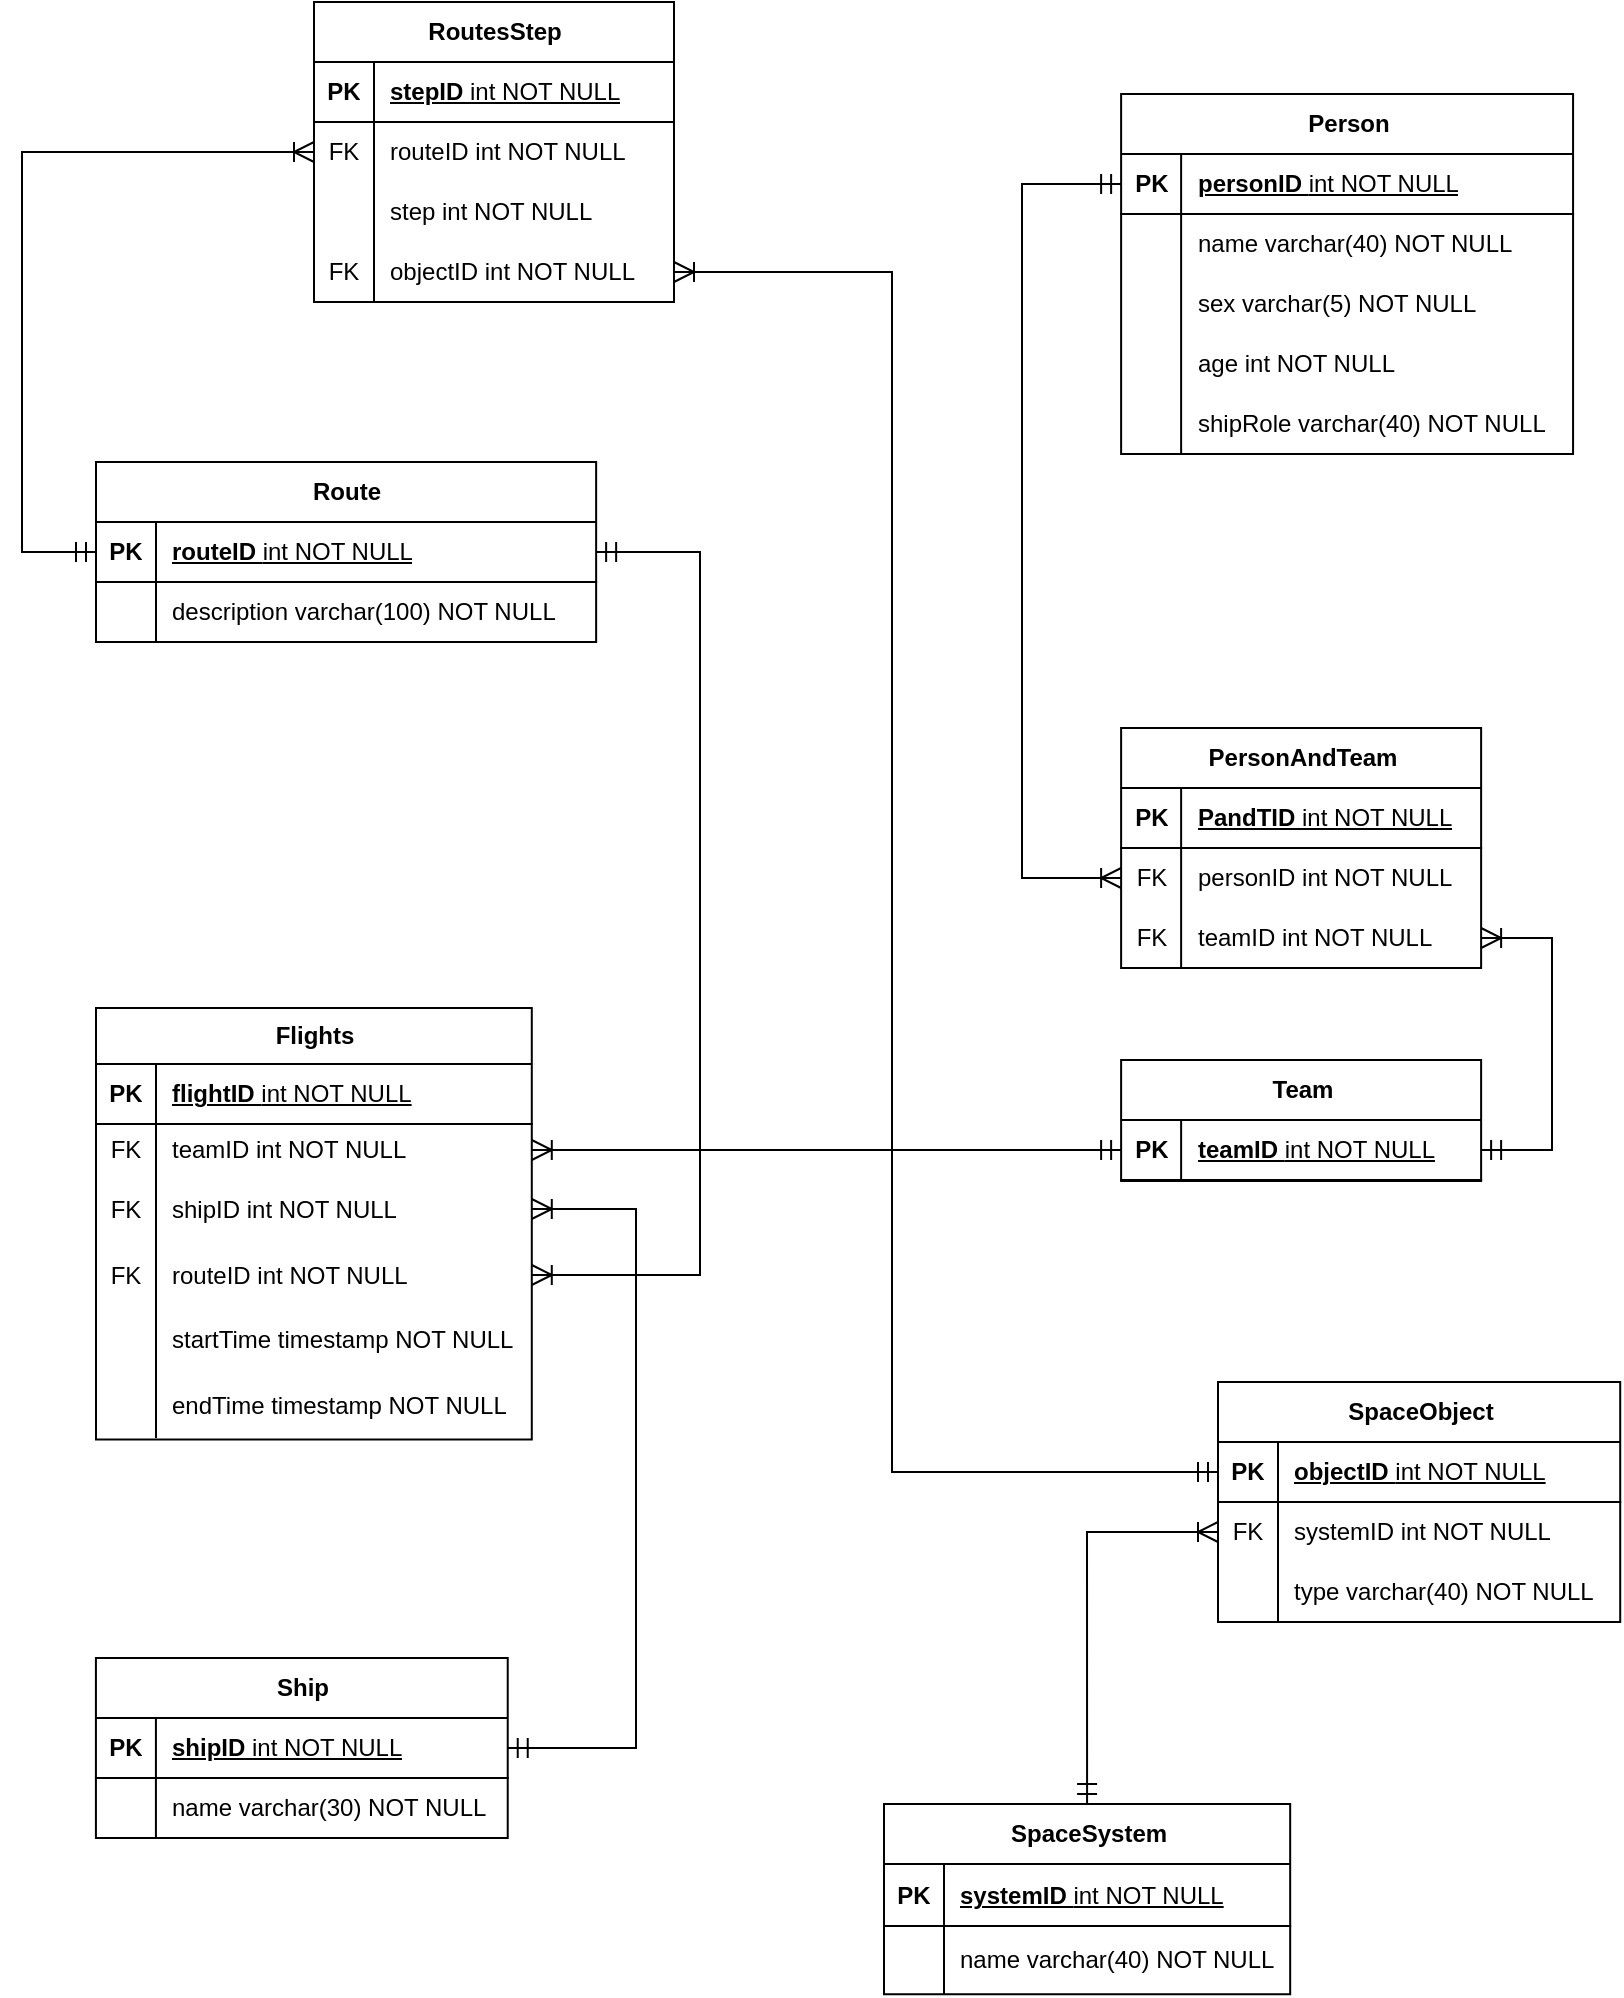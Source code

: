 <mxfile version="26.0.16">
  <diagram id="R2lEEEUBdFMjLlhIrx00" name="Page-1">
    <mxGraphModel dx="699" dy="356" grid="0" gridSize="10" guides="1" tooltips="1" connect="1" arrows="1" fold="1" page="1" pageScale="1" pageWidth="850" pageHeight="1100" math="0" shadow="0" extFonts="Permanent Marker^https://fonts.googleapis.com/css?family=Permanent+Marker">
      <root>
        <mxCell id="0" />
        <mxCell id="1" parent="0" />
        <mxCell id="W6O00z9e2jKBi8f0GFG0-56" value="Person" style="shape=table;startSize=30;container=1;collapsible=1;childLayout=tableLayout;fixedRows=1;rowLines=0;fontStyle=1;align=center;resizeLast=1;html=1;swimlaneFillColor=none;gradientColor=none;strokeColor=default;" parent="1" vertex="1">
          <mxGeometry x="587.56" y="88" width="225.977" height="180" as="geometry" />
        </mxCell>
        <mxCell id="W6O00z9e2jKBi8f0GFG0-57" value="" style="shape=tableRow;horizontal=0;startSize=0;swimlaneHead=0;swimlaneBody=0;fillColor=none;collapsible=0;dropTarget=0;points=[[0,0.5],[1,0.5]];portConstraint=eastwest;top=0;left=0;right=0;bottom=1;strokeColor=default;" parent="W6O00z9e2jKBi8f0GFG0-56" vertex="1">
          <mxGeometry y="30" width="225.977" height="30" as="geometry" />
        </mxCell>
        <mxCell id="W6O00z9e2jKBi8f0GFG0-58" value="PK" style="shape=partialRectangle;connectable=0;fillColor=none;top=0;left=0;bottom=0;right=0;fontStyle=1;overflow=hidden;whiteSpace=wrap;html=1;strokeColor=default;" parent="W6O00z9e2jKBi8f0GFG0-57" vertex="1">
          <mxGeometry width="30" height="30" as="geometry">
            <mxRectangle width="30" height="30" as="alternateBounds" />
          </mxGeometry>
        </mxCell>
        <mxCell id="W6O00z9e2jKBi8f0GFG0-59" value="personID&amp;nbsp;&lt;span style=&quot;font-weight: 400;&quot;&gt;int NOT NULL&lt;/span&gt;" style="shape=partialRectangle;connectable=0;fillColor=none;top=0;left=0;bottom=0;right=0;align=left;spacingLeft=6;fontStyle=5;overflow=hidden;whiteSpace=wrap;html=1;strokeColor=default;" parent="W6O00z9e2jKBi8f0GFG0-57" vertex="1">
          <mxGeometry x="30" width="195.977" height="30" as="geometry">
            <mxRectangle width="195.977" height="30" as="alternateBounds" />
          </mxGeometry>
        </mxCell>
        <mxCell id="W6O00z9e2jKBi8f0GFG0-60" value="" style="shape=tableRow;horizontal=0;startSize=0;swimlaneHead=0;swimlaneBody=0;fillColor=none;collapsible=0;dropTarget=0;points=[[0,0.5],[1,0.5]];portConstraint=eastwest;top=0;left=0;right=0;bottom=0;strokeColor=default;" parent="W6O00z9e2jKBi8f0GFG0-56" vertex="1">
          <mxGeometry y="60" width="225.977" height="30" as="geometry" />
        </mxCell>
        <mxCell id="W6O00z9e2jKBi8f0GFG0-61" value="" style="shape=partialRectangle;connectable=0;fillColor=none;top=0;left=0;bottom=0;right=0;editable=1;overflow=hidden;whiteSpace=wrap;html=1;strokeColor=default;" parent="W6O00z9e2jKBi8f0GFG0-60" vertex="1">
          <mxGeometry width="30" height="30" as="geometry">
            <mxRectangle width="30" height="30" as="alternateBounds" />
          </mxGeometry>
        </mxCell>
        <mxCell id="W6O00z9e2jKBi8f0GFG0-62" value="name varchar(4&lt;span class=&quot;hljs-number&quot;&gt;0&lt;/span&gt;) NOT NULL" style="shape=partialRectangle;connectable=0;fillColor=none;top=0;left=0;bottom=0;right=0;align=left;spacingLeft=6;overflow=hidden;whiteSpace=wrap;html=1;strokeColor=default;" parent="W6O00z9e2jKBi8f0GFG0-60" vertex="1">
          <mxGeometry x="30" width="195.977" height="30" as="geometry">
            <mxRectangle width="195.977" height="30" as="alternateBounds" />
          </mxGeometry>
        </mxCell>
        <mxCell id="W6O00z9e2jKBi8f0GFG0-63" value="" style="shape=tableRow;horizontal=0;startSize=0;swimlaneHead=0;swimlaneBody=0;fillColor=none;collapsible=0;dropTarget=0;points=[[0,0.5],[1,0.5]];portConstraint=eastwest;top=0;left=0;right=0;bottom=0;strokeColor=default;" parent="W6O00z9e2jKBi8f0GFG0-56" vertex="1">
          <mxGeometry y="90" width="225.977" height="30" as="geometry" />
        </mxCell>
        <mxCell id="W6O00z9e2jKBi8f0GFG0-64" value="" style="shape=partialRectangle;connectable=0;fillColor=none;top=0;left=0;bottom=0;right=0;editable=1;overflow=hidden;whiteSpace=wrap;html=1;strokeColor=default;" parent="W6O00z9e2jKBi8f0GFG0-63" vertex="1">
          <mxGeometry width="30" height="30" as="geometry">
            <mxRectangle width="30" height="30" as="alternateBounds" />
          </mxGeometry>
        </mxCell>
        <mxCell id="W6O00z9e2jKBi8f0GFG0-65" value="sex varchar(5) NOT NULL" style="shape=partialRectangle;connectable=0;fillColor=none;top=0;left=0;bottom=0;right=0;align=left;spacingLeft=6;overflow=hidden;whiteSpace=wrap;html=1;strokeColor=default;" parent="W6O00z9e2jKBi8f0GFG0-63" vertex="1">
          <mxGeometry x="30" width="195.977" height="30" as="geometry">
            <mxRectangle width="195.977" height="30" as="alternateBounds" />
          </mxGeometry>
        </mxCell>
        <mxCell id="W6O00z9e2jKBi8f0GFG0-66" style="shape=tableRow;horizontal=0;startSize=0;swimlaneHead=0;swimlaneBody=0;fillColor=none;collapsible=0;dropTarget=0;points=[[0,0.5],[1,0.5]];portConstraint=eastwest;top=0;left=0;right=0;bottom=0;strokeColor=default;" parent="W6O00z9e2jKBi8f0GFG0-56" vertex="1">
          <mxGeometry y="120" width="225.977" height="30" as="geometry" />
        </mxCell>
        <mxCell id="W6O00z9e2jKBi8f0GFG0-67" style="shape=partialRectangle;connectable=0;fillColor=none;top=0;left=0;bottom=0;right=0;editable=1;overflow=hidden;whiteSpace=wrap;html=1;strokeColor=default;" parent="W6O00z9e2jKBi8f0GFG0-66" vertex="1">
          <mxGeometry width="30" height="30" as="geometry">
            <mxRectangle width="30" height="30" as="alternateBounds" />
          </mxGeometry>
        </mxCell>
        <mxCell id="W6O00z9e2jKBi8f0GFG0-68" value="age int NOT NULL" style="shape=partialRectangle;connectable=0;fillColor=none;top=0;left=0;bottom=0;right=0;align=left;spacingLeft=6;overflow=hidden;whiteSpace=wrap;html=1;strokeColor=default;" parent="W6O00z9e2jKBi8f0GFG0-66" vertex="1">
          <mxGeometry x="30" width="195.977" height="30" as="geometry">
            <mxRectangle width="195.977" height="30" as="alternateBounds" />
          </mxGeometry>
        </mxCell>
        <mxCell id="W6O00z9e2jKBi8f0GFG0-119" style="shape=tableRow;horizontal=0;startSize=0;swimlaneHead=0;swimlaneBody=0;fillColor=none;collapsible=0;dropTarget=0;points=[[0,0.5],[1,0.5]];portConstraint=eastwest;top=0;left=0;right=0;bottom=0;strokeColor=default;" parent="W6O00z9e2jKBi8f0GFG0-56" vertex="1">
          <mxGeometry y="150" width="225.977" height="30" as="geometry" />
        </mxCell>
        <mxCell id="W6O00z9e2jKBi8f0GFG0-120" value="" style="shape=partialRectangle;connectable=0;fillColor=none;top=0;left=0;bottom=0;right=0;editable=1;overflow=hidden;whiteSpace=wrap;html=1;strokeColor=default;" parent="W6O00z9e2jKBi8f0GFG0-119" vertex="1">
          <mxGeometry width="30" height="30" as="geometry">
            <mxRectangle width="30" height="30" as="alternateBounds" />
          </mxGeometry>
        </mxCell>
        <mxCell id="W6O00z9e2jKBi8f0GFG0-121" value="shipRole varchar(4&lt;span class=&quot;hljs-number&quot;&gt;0&lt;/span&gt;) NOT NULL" style="shape=partialRectangle;connectable=0;fillColor=none;top=0;left=0;bottom=0;right=0;align=left;spacingLeft=6;overflow=hidden;whiteSpace=wrap;html=1;strokeColor=default;" parent="W6O00z9e2jKBi8f0GFG0-119" vertex="1">
          <mxGeometry x="30" width="195.977" height="30" as="geometry">
            <mxRectangle width="195.977" height="30" as="alternateBounds" />
          </mxGeometry>
        </mxCell>
        <mxCell id="W6O00z9e2jKBi8f0GFG0-73" value="SpaceObject" style="shape=table;startSize=30;container=1;collapsible=1;childLayout=tableLayout;fixedRows=1;rowLines=0;fontStyle=1;align=center;resizeLast=1;html=1;strokeColor=default;" parent="1" vertex="1">
          <mxGeometry x="636" y="732" width="201.104" height="120" as="geometry" />
        </mxCell>
        <mxCell id="W6O00z9e2jKBi8f0GFG0-74" value="" style="shape=tableRow;horizontal=0;startSize=0;swimlaneHead=0;swimlaneBody=0;fillColor=none;collapsible=0;dropTarget=0;points=[[0,0.5],[1,0.5]];portConstraint=eastwest;top=0;left=0;right=0;bottom=1;strokeColor=default;" parent="W6O00z9e2jKBi8f0GFG0-73" vertex="1">
          <mxGeometry y="30" width="201.104" height="30" as="geometry" />
        </mxCell>
        <mxCell id="W6O00z9e2jKBi8f0GFG0-75" value="PK" style="shape=partialRectangle;connectable=0;fillColor=none;top=0;left=0;bottom=0;right=0;fontStyle=1;overflow=hidden;whiteSpace=wrap;html=1;strokeColor=default;" parent="W6O00z9e2jKBi8f0GFG0-74" vertex="1">
          <mxGeometry width="30" height="30" as="geometry">
            <mxRectangle width="30" height="30" as="alternateBounds" />
          </mxGeometry>
        </mxCell>
        <mxCell id="W6O00z9e2jKBi8f0GFG0-76" value="objectID&amp;nbsp;&lt;span style=&quot;font-weight: 400;&quot;&gt;int NOT NULL&lt;/span&gt;" style="shape=partialRectangle;connectable=0;fillColor=none;top=0;left=0;bottom=0;right=0;align=left;spacingLeft=6;fontStyle=5;overflow=hidden;whiteSpace=wrap;html=1;strokeColor=default;" parent="W6O00z9e2jKBi8f0GFG0-74" vertex="1">
          <mxGeometry x="30" width="171.104" height="30" as="geometry">
            <mxRectangle width="171.104" height="30" as="alternateBounds" />
          </mxGeometry>
        </mxCell>
        <mxCell id="W6O00z9e2jKBi8f0GFG0-77" value="" style="shape=tableRow;horizontal=0;startSize=0;swimlaneHead=0;swimlaneBody=0;fillColor=none;collapsible=0;dropTarget=0;points=[[0,0.5],[1,0.5]];portConstraint=eastwest;top=0;left=0;right=0;bottom=0;strokeColor=default;" parent="W6O00z9e2jKBi8f0GFG0-73" vertex="1">
          <mxGeometry y="60" width="201.104" height="30" as="geometry" />
        </mxCell>
        <mxCell id="W6O00z9e2jKBi8f0GFG0-78" value="FK" style="shape=partialRectangle;connectable=0;fillColor=none;top=0;left=0;bottom=0;right=0;editable=1;overflow=hidden;whiteSpace=wrap;html=1;strokeColor=default;" parent="W6O00z9e2jKBi8f0GFG0-77" vertex="1">
          <mxGeometry width="30" height="30" as="geometry">
            <mxRectangle width="30" height="30" as="alternateBounds" />
          </mxGeometry>
        </mxCell>
        <mxCell id="W6O00z9e2jKBi8f0GFG0-79" value="systemID int NOT NULL" style="shape=partialRectangle;connectable=0;fillColor=none;top=0;left=0;bottom=0;right=0;align=left;spacingLeft=6;overflow=hidden;whiteSpace=wrap;html=1;strokeColor=default;" parent="W6O00z9e2jKBi8f0GFG0-77" vertex="1">
          <mxGeometry x="30" width="171.104" height="30" as="geometry">
            <mxRectangle width="171.104" height="30" as="alternateBounds" />
          </mxGeometry>
        </mxCell>
        <mxCell id="W6O00z9e2jKBi8f0GFG0-83" style="shape=tableRow;horizontal=0;startSize=0;swimlaneHead=0;swimlaneBody=0;fillColor=none;collapsible=0;dropTarget=0;points=[[0,0.5],[1,0.5]];portConstraint=eastwest;top=0;left=0;right=0;bottom=0;strokeColor=default;" parent="W6O00z9e2jKBi8f0GFG0-73" vertex="1">
          <mxGeometry y="90" width="201.104" height="30" as="geometry" />
        </mxCell>
        <mxCell id="W6O00z9e2jKBi8f0GFG0-84" style="shape=partialRectangle;connectable=0;fillColor=none;top=0;left=0;bottom=0;right=0;editable=1;overflow=hidden;whiteSpace=wrap;html=1;strokeColor=default;" parent="W6O00z9e2jKBi8f0GFG0-83" vertex="1">
          <mxGeometry width="30" height="30" as="geometry">
            <mxRectangle width="30" height="30" as="alternateBounds" />
          </mxGeometry>
        </mxCell>
        <mxCell id="W6O00z9e2jKBi8f0GFG0-85" value="type varchar(4&lt;span class=&quot;hljs-number&quot;&gt;0&lt;/span&gt;) NOT NULL" style="shape=partialRectangle;connectable=0;fillColor=none;top=0;left=0;bottom=0;right=0;align=left;spacingLeft=6;overflow=hidden;whiteSpace=wrap;html=1;strokeColor=default;" parent="W6O00z9e2jKBi8f0GFG0-83" vertex="1">
          <mxGeometry x="30" width="171.104" height="30" as="geometry">
            <mxRectangle width="171.104" height="30" as="alternateBounds" />
          </mxGeometry>
        </mxCell>
        <mxCell id="eWJpFkDbyEi80rn6KmU0-1" value="SpaceSystem" style="shape=table;startSize=30;container=1;collapsible=1;childLayout=tableLayout;fixedRows=1;rowLines=0;fontStyle=1;align=center;resizeLast=1;html=1;strokeColor=default;" parent="1" vertex="1">
          <mxGeometry x="469.0" y="943" width="203.091" height="95.179" as="geometry" />
        </mxCell>
        <mxCell id="eWJpFkDbyEi80rn6KmU0-2" value="" style="shape=tableRow;horizontal=0;startSize=0;swimlaneHead=0;swimlaneBody=0;fillColor=none;collapsible=0;dropTarget=0;points=[[0,0.5],[1,0.5]];portConstraint=eastwest;top=0;left=0;right=0;bottom=1;strokeColor=default;" parent="eWJpFkDbyEi80rn6KmU0-1" vertex="1">
          <mxGeometry y="30" width="203.091" height="31" as="geometry" />
        </mxCell>
        <mxCell id="eWJpFkDbyEi80rn6KmU0-3" value="PK" style="shape=partialRectangle;connectable=0;fillColor=none;top=0;left=0;bottom=0;right=0;fontStyle=1;overflow=hidden;whiteSpace=wrap;html=1;strokeColor=default;" parent="eWJpFkDbyEi80rn6KmU0-2" vertex="1">
          <mxGeometry width="30" height="31" as="geometry">
            <mxRectangle width="30" height="31" as="alternateBounds" />
          </mxGeometry>
        </mxCell>
        <mxCell id="eWJpFkDbyEi80rn6KmU0-4" value="systemID&amp;nbsp;&lt;span style=&quot;font-weight: 400;&quot;&gt;int NOT NULL&lt;/span&gt;" style="shape=partialRectangle;connectable=0;fillColor=none;top=0;left=0;bottom=0;right=0;align=left;spacingLeft=6;fontStyle=5;overflow=hidden;whiteSpace=wrap;html=1;strokeColor=default;" parent="eWJpFkDbyEi80rn6KmU0-2" vertex="1">
          <mxGeometry x="30" width="173.091" height="31" as="geometry">
            <mxRectangle width="173.091" height="31" as="alternateBounds" />
          </mxGeometry>
        </mxCell>
        <mxCell id="eWJpFkDbyEi80rn6KmU0-27" style="shape=tableRow;horizontal=0;startSize=0;swimlaneHead=0;swimlaneBody=0;fillColor=none;collapsible=0;dropTarget=0;points=[[0,0.5],[1,0.5]];portConstraint=eastwest;top=0;left=0;right=0;bottom=0;strokeColor=default;" parent="eWJpFkDbyEi80rn6KmU0-1" vertex="1">
          <mxGeometry y="61" width="203.091" height="34" as="geometry" />
        </mxCell>
        <mxCell id="eWJpFkDbyEi80rn6KmU0-28" style="shape=partialRectangle;connectable=0;fillColor=none;top=0;left=0;bottom=0;right=0;editable=1;overflow=hidden;whiteSpace=wrap;html=1;strokeColor=default;" parent="eWJpFkDbyEi80rn6KmU0-27" vertex="1">
          <mxGeometry width="30" height="34" as="geometry">
            <mxRectangle width="30" height="34" as="alternateBounds" />
          </mxGeometry>
        </mxCell>
        <mxCell id="eWJpFkDbyEi80rn6KmU0-29" value="name varchar(4&lt;span class=&quot;hljs-number&quot;&gt;0&lt;/span&gt;) NOT NULL" style="shape=partialRectangle;connectable=0;fillColor=none;top=0;left=0;bottom=0;right=0;align=left;spacingLeft=6;overflow=hidden;whiteSpace=wrap;html=1;strokeColor=default;" parent="eWJpFkDbyEi80rn6KmU0-27" vertex="1">
          <mxGeometry x="30" width="173.091" height="34" as="geometry">
            <mxRectangle width="173.091" height="34" as="alternateBounds" />
          </mxGeometry>
        </mxCell>
        <mxCell id="eWJpFkDbyEi80rn6KmU0-78" value="" style="edgeStyle=orthogonalEdgeStyle;fontSize=12;html=1;endArrow=ERoneToMany;startArrow=ERmandOne;rounded=0;exitX=0.5;exitY=0;exitDx=0;exitDy=0;entryX=0;entryY=0.5;entryDx=0;entryDy=0;endSize=8;startSize=8;" parent="1" source="eWJpFkDbyEi80rn6KmU0-1" target="W6O00z9e2jKBi8f0GFG0-77" edge="1">
          <mxGeometry width="100" height="100" relative="1" as="geometry">
            <mxPoint x="712" y="865" as="sourcePoint" />
            <mxPoint x="597" y="601" as="targetPoint" />
          </mxGeometry>
        </mxCell>
        <mxCell id="eWJpFkDbyEi80rn6KmU0-79" value="Flights" style="shape=table;startSize=28;container=1;collapsible=1;childLayout=tableLayout;fixedRows=1;rowLines=0;fontStyle=1;align=center;resizeLast=1;html=1;strokeColor=default;" parent="1" vertex="1">
          <mxGeometry x="75" y="545" width="217.897" height="215.802" as="geometry" />
        </mxCell>
        <mxCell id="eWJpFkDbyEi80rn6KmU0-80" value="" style="shape=tableRow;horizontal=0;startSize=0;swimlaneHead=0;swimlaneBody=0;fillColor=none;collapsible=0;dropTarget=0;points=[[0,0.5],[1,0.5]];portConstraint=eastwest;top=0;left=0;right=0;bottom=1;strokeColor=default;" parent="eWJpFkDbyEi80rn6KmU0-79" vertex="1">
          <mxGeometry y="28" width="217.897" height="30" as="geometry" />
        </mxCell>
        <mxCell id="eWJpFkDbyEi80rn6KmU0-81" value="PK" style="shape=partialRectangle;connectable=0;fillColor=none;top=0;left=0;bottom=0;right=0;fontStyle=1;overflow=hidden;whiteSpace=wrap;html=1;strokeColor=default;" parent="eWJpFkDbyEi80rn6KmU0-80" vertex="1">
          <mxGeometry width="30" height="30" as="geometry">
            <mxRectangle width="30" height="30" as="alternateBounds" />
          </mxGeometry>
        </mxCell>
        <mxCell id="eWJpFkDbyEi80rn6KmU0-82" value="flightID&amp;nbsp;&lt;span style=&quot;font-weight: 400;&quot;&gt;int NOT NULL&lt;/span&gt;" style="shape=partialRectangle;connectable=0;fillColor=none;top=0;left=0;bottom=0;right=0;align=left;spacingLeft=6;fontStyle=5;overflow=hidden;whiteSpace=wrap;html=1;strokeColor=default;" parent="eWJpFkDbyEi80rn6KmU0-80" vertex="1">
          <mxGeometry x="30" width="187.897" height="30" as="geometry">
            <mxRectangle width="187.897" height="30" as="alternateBounds" />
          </mxGeometry>
        </mxCell>
        <mxCell id="W3ljU4_tdwF-N953EdBJ-4" style="shape=tableRow;horizontal=0;startSize=0;swimlaneHead=0;swimlaneBody=0;fillColor=none;collapsible=0;dropTarget=0;points=[[0,0.5],[1,0.5]];portConstraint=eastwest;top=0;left=0;right=0;bottom=0;strokeColor=default;" parent="eWJpFkDbyEi80rn6KmU0-79" vertex="1">
          <mxGeometry y="58" width="217.897" height="26" as="geometry" />
        </mxCell>
        <mxCell id="W3ljU4_tdwF-N953EdBJ-5" value="FK" style="shape=partialRectangle;connectable=0;fillColor=none;top=0;left=0;bottom=0;right=0;editable=1;overflow=hidden;whiteSpace=wrap;html=1;strokeColor=default;" parent="W3ljU4_tdwF-N953EdBJ-4" vertex="1">
          <mxGeometry width="30" height="26" as="geometry">
            <mxRectangle width="30" height="26" as="alternateBounds" />
          </mxGeometry>
        </mxCell>
        <mxCell id="W3ljU4_tdwF-N953EdBJ-6" value="teamID int NOT NULL" style="shape=partialRectangle;connectable=0;fillColor=none;top=0;left=0;bottom=0;right=0;align=left;spacingLeft=6;overflow=hidden;whiteSpace=wrap;html=1;strokeColor=default;" parent="W3ljU4_tdwF-N953EdBJ-4" vertex="1">
          <mxGeometry x="30" width="187.897" height="26" as="geometry">
            <mxRectangle width="187.897" height="26" as="alternateBounds" />
          </mxGeometry>
        </mxCell>
        <mxCell id="eWJpFkDbyEi80rn6KmU0-83" value="" style="shape=tableRow;horizontal=0;startSize=0;swimlaneHead=0;swimlaneBody=0;fillColor=none;collapsible=0;dropTarget=0;points=[[0,0.5],[1,0.5]];portConstraint=eastwest;top=0;left=0;right=0;bottom=0;strokeColor=default;" parent="eWJpFkDbyEi80rn6KmU0-79" vertex="1">
          <mxGeometry y="84" width="217.897" height="33" as="geometry" />
        </mxCell>
        <mxCell id="eWJpFkDbyEi80rn6KmU0-84" value="FK" style="shape=partialRectangle;connectable=0;fillColor=none;top=0;left=0;bottom=0;right=0;editable=1;overflow=hidden;whiteSpace=wrap;html=1;strokeColor=default;" parent="eWJpFkDbyEi80rn6KmU0-83" vertex="1">
          <mxGeometry width="30" height="33" as="geometry">
            <mxRectangle width="30" height="33" as="alternateBounds" />
          </mxGeometry>
        </mxCell>
        <mxCell id="eWJpFkDbyEi80rn6KmU0-85" value="shipID int NOT NULL" style="shape=partialRectangle;connectable=0;fillColor=none;top=0;left=0;bottom=0;right=0;align=left;spacingLeft=6;overflow=hidden;whiteSpace=wrap;html=1;strokeColor=default;" parent="eWJpFkDbyEi80rn6KmU0-83" vertex="1">
          <mxGeometry x="30" width="187.897" height="33" as="geometry">
            <mxRectangle width="187.897" height="33" as="alternateBounds" />
          </mxGeometry>
        </mxCell>
        <mxCell id="Ww7iRQM48_l98hEynebK-1" style="shape=tableRow;horizontal=0;startSize=0;swimlaneHead=0;swimlaneBody=0;fillColor=none;collapsible=0;dropTarget=0;points=[[0,0.5],[1,0.5]];portConstraint=eastwest;top=0;left=0;right=0;bottom=0;strokeColor=default;" parent="eWJpFkDbyEi80rn6KmU0-79" vertex="1">
          <mxGeometry y="117" width="217.897" height="33" as="geometry" />
        </mxCell>
        <mxCell id="Ww7iRQM48_l98hEynebK-2" value="FK" style="shape=partialRectangle;connectable=0;fillColor=none;top=0;left=0;bottom=0;right=0;editable=1;overflow=hidden;whiteSpace=wrap;html=1;strokeColor=default;" parent="Ww7iRQM48_l98hEynebK-1" vertex="1">
          <mxGeometry width="30" height="33" as="geometry">
            <mxRectangle width="30" height="33" as="alternateBounds" />
          </mxGeometry>
        </mxCell>
        <mxCell id="Ww7iRQM48_l98hEynebK-3" value="routeID int NOT NULL" style="shape=partialRectangle;connectable=0;fillColor=none;top=0;left=0;bottom=0;right=0;align=left;spacingLeft=6;overflow=hidden;whiteSpace=wrap;html=1;strokeColor=default;" parent="Ww7iRQM48_l98hEynebK-1" vertex="1">
          <mxGeometry x="30" width="187.897" height="33" as="geometry">
            <mxRectangle width="187.897" height="33" as="alternateBounds" />
          </mxGeometry>
        </mxCell>
        <mxCell id="Ww7iRQM48_l98hEynebK-9" style="shape=tableRow;horizontal=0;startSize=0;swimlaneHead=0;swimlaneBody=0;fillColor=none;collapsible=0;dropTarget=0;points=[[0,0.5],[1,0.5]];portConstraint=eastwest;top=0;left=0;right=0;bottom=0;strokeColor=default;" parent="eWJpFkDbyEi80rn6KmU0-79" vertex="1">
          <mxGeometry y="150" width="217.897" height="32" as="geometry" />
        </mxCell>
        <mxCell id="Ww7iRQM48_l98hEynebK-10" style="shape=partialRectangle;connectable=0;fillColor=none;top=0;left=0;bottom=0;right=0;editable=1;overflow=hidden;whiteSpace=wrap;html=1;strokeColor=default;" parent="Ww7iRQM48_l98hEynebK-9" vertex="1">
          <mxGeometry width="30" height="32" as="geometry">
            <mxRectangle width="30" height="32" as="alternateBounds" />
          </mxGeometry>
        </mxCell>
        <mxCell id="Ww7iRQM48_l98hEynebK-11" value="startTime timestamp NOT NULL&amp;nbsp;" style="shape=partialRectangle;connectable=0;fillColor=none;top=0;left=0;bottom=0;right=0;align=left;spacingLeft=6;overflow=hidden;whiteSpace=wrap;html=1;strokeColor=default;" parent="Ww7iRQM48_l98hEynebK-9" vertex="1">
          <mxGeometry x="30" width="187.897" height="32" as="geometry">
            <mxRectangle width="187.897" height="32" as="alternateBounds" />
          </mxGeometry>
        </mxCell>
        <mxCell id="Ww7iRQM48_l98hEynebK-65" style="shape=tableRow;horizontal=0;startSize=0;swimlaneHead=0;swimlaneBody=0;fillColor=none;collapsible=0;dropTarget=0;points=[[0,0.5],[1,0.5]];portConstraint=eastwest;top=0;left=0;right=0;bottom=0;strokeColor=default;" parent="eWJpFkDbyEi80rn6KmU0-79" vertex="1">
          <mxGeometry y="182" width="217.897" height="33" as="geometry" />
        </mxCell>
        <mxCell id="Ww7iRQM48_l98hEynebK-66" style="shape=partialRectangle;connectable=0;fillColor=none;top=0;left=0;bottom=0;right=0;editable=1;overflow=hidden;whiteSpace=wrap;html=1;strokeColor=default;" parent="Ww7iRQM48_l98hEynebK-65" vertex="1">
          <mxGeometry width="30" height="33" as="geometry">
            <mxRectangle width="30" height="33" as="alternateBounds" />
          </mxGeometry>
        </mxCell>
        <mxCell id="Ww7iRQM48_l98hEynebK-67" value="endTime&amp;nbsp;timestamp NOT NULL" style="shape=partialRectangle;connectable=0;fillColor=none;top=0;left=0;bottom=0;right=0;align=left;spacingLeft=6;overflow=hidden;whiteSpace=wrap;html=1;strokeColor=default;" parent="Ww7iRQM48_l98hEynebK-65" vertex="1">
          <mxGeometry x="30" width="187.897" height="33" as="geometry">
            <mxRectangle width="187.897" height="33" as="alternateBounds" />
          </mxGeometry>
        </mxCell>
        <mxCell id="hk_QW2q0oVv3KBvT4bCH-62" value="RoutesStep" style="shape=table;startSize=30;container=1;collapsible=1;childLayout=tableLayout;fixedRows=1;rowLines=0;fontStyle=1;align=center;resizeLast=1;html=1;" parent="1" vertex="1">
          <mxGeometry x="184" y="42" width="180" height="150" as="geometry" />
        </mxCell>
        <mxCell id="hk_QW2q0oVv3KBvT4bCH-63" value="" style="shape=tableRow;horizontal=0;startSize=0;swimlaneHead=0;swimlaneBody=0;fillColor=none;collapsible=0;dropTarget=0;points=[[0,0.5],[1,0.5]];portConstraint=eastwest;top=0;left=0;right=0;bottom=1;" parent="hk_QW2q0oVv3KBvT4bCH-62" vertex="1">
          <mxGeometry y="30" width="180" height="30" as="geometry" />
        </mxCell>
        <mxCell id="hk_QW2q0oVv3KBvT4bCH-64" value="PK" style="shape=partialRectangle;connectable=0;fillColor=none;top=0;left=0;bottom=0;right=0;fontStyle=1;overflow=hidden;whiteSpace=wrap;html=1;" parent="hk_QW2q0oVv3KBvT4bCH-63" vertex="1">
          <mxGeometry width="30" height="30" as="geometry">
            <mxRectangle width="30" height="30" as="alternateBounds" />
          </mxGeometry>
        </mxCell>
        <mxCell id="hk_QW2q0oVv3KBvT4bCH-65" value="stepID&amp;nbsp;&lt;span style=&quot;font-weight: 400;&quot;&gt;int NOT NULL&lt;/span&gt;" style="shape=partialRectangle;connectable=0;fillColor=none;top=0;left=0;bottom=0;right=0;align=left;spacingLeft=6;fontStyle=5;overflow=hidden;whiteSpace=wrap;html=1;" parent="hk_QW2q0oVv3KBvT4bCH-63" vertex="1">
          <mxGeometry x="30" width="150" height="30" as="geometry">
            <mxRectangle width="150" height="30" as="alternateBounds" />
          </mxGeometry>
        </mxCell>
        <mxCell id="hk_QW2q0oVv3KBvT4bCH-66" value="" style="shape=tableRow;horizontal=0;startSize=0;swimlaneHead=0;swimlaneBody=0;fillColor=none;collapsible=0;dropTarget=0;points=[[0,0.5],[1,0.5]];portConstraint=eastwest;top=0;left=0;right=0;bottom=0;" parent="hk_QW2q0oVv3KBvT4bCH-62" vertex="1">
          <mxGeometry y="60" width="180" height="30" as="geometry" />
        </mxCell>
        <mxCell id="hk_QW2q0oVv3KBvT4bCH-67" value="FK" style="shape=partialRectangle;connectable=0;fillColor=none;top=0;left=0;bottom=0;right=0;editable=1;overflow=hidden;whiteSpace=wrap;html=1;" parent="hk_QW2q0oVv3KBvT4bCH-66" vertex="1">
          <mxGeometry width="30" height="30" as="geometry">
            <mxRectangle width="30" height="30" as="alternateBounds" />
          </mxGeometry>
        </mxCell>
        <mxCell id="hk_QW2q0oVv3KBvT4bCH-68" value="routeID int NOT NULL" style="shape=partialRectangle;connectable=0;fillColor=none;top=0;left=0;bottom=0;right=0;align=left;spacingLeft=6;overflow=hidden;whiteSpace=wrap;html=1;" parent="hk_QW2q0oVv3KBvT4bCH-66" vertex="1">
          <mxGeometry x="30" width="150" height="30" as="geometry">
            <mxRectangle width="150" height="30" as="alternateBounds" />
          </mxGeometry>
        </mxCell>
        <mxCell id="hk_QW2q0oVv3KBvT4bCH-69" value="" style="shape=tableRow;horizontal=0;startSize=0;swimlaneHead=0;swimlaneBody=0;fillColor=none;collapsible=0;dropTarget=0;points=[[0,0.5],[1,0.5]];portConstraint=eastwest;top=0;left=0;right=0;bottom=0;" parent="hk_QW2q0oVv3KBvT4bCH-62" vertex="1">
          <mxGeometry y="90" width="180" height="30" as="geometry" />
        </mxCell>
        <mxCell id="hk_QW2q0oVv3KBvT4bCH-70" value="" style="shape=partialRectangle;connectable=0;fillColor=none;top=0;left=0;bottom=0;right=0;editable=1;overflow=hidden;whiteSpace=wrap;html=1;" parent="hk_QW2q0oVv3KBvT4bCH-69" vertex="1">
          <mxGeometry width="30" height="30" as="geometry">
            <mxRectangle width="30" height="30" as="alternateBounds" />
          </mxGeometry>
        </mxCell>
        <mxCell id="hk_QW2q0oVv3KBvT4bCH-71" value="step int NOT NULL" style="shape=partialRectangle;connectable=0;fillColor=none;top=0;left=0;bottom=0;right=0;align=left;spacingLeft=6;overflow=hidden;whiteSpace=wrap;html=1;" parent="hk_QW2q0oVv3KBvT4bCH-69" vertex="1">
          <mxGeometry x="30" width="150" height="30" as="geometry">
            <mxRectangle width="150" height="30" as="alternateBounds" />
          </mxGeometry>
        </mxCell>
        <mxCell id="hk_QW2q0oVv3KBvT4bCH-72" style="shape=tableRow;horizontal=0;startSize=0;swimlaneHead=0;swimlaneBody=0;fillColor=none;collapsible=0;dropTarget=0;points=[[0,0.5],[1,0.5]];portConstraint=eastwest;top=0;left=0;right=0;bottom=0;" parent="hk_QW2q0oVv3KBvT4bCH-62" vertex="1">
          <mxGeometry y="120" width="180" height="30" as="geometry" />
        </mxCell>
        <mxCell id="hk_QW2q0oVv3KBvT4bCH-73" value="FK" style="shape=partialRectangle;connectable=0;fillColor=none;top=0;left=0;bottom=0;right=0;editable=1;overflow=hidden;whiteSpace=wrap;html=1;" parent="hk_QW2q0oVv3KBvT4bCH-72" vertex="1">
          <mxGeometry width="30" height="30" as="geometry">
            <mxRectangle width="30" height="30" as="alternateBounds" />
          </mxGeometry>
        </mxCell>
        <mxCell id="hk_QW2q0oVv3KBvT4bCH-74" value="objectID int NOT NULL" style="shape=partialRectangle;connectable=0;fillColor=none;top=0;left=0;bottom=0;right=0;align=left;spacingLeft=6;overflow=hidden;whiteSpace=wrap;html=1;" parent="hk_QW2q0oVv3KBvT4bCH-72" vertex="1">
          <mxGeometry x="30" width="150" height="30" as="geometry">
            <mxRectangle width="150" height="30" as="alternateBounds" />
          </mxGeometry>
        </mxCell>
        <mxCell id="hk_QW2q0oVv3KBvT4bCH-76" value="Route" style="shape=table;startSize=30;container=1;collapsible=1;childLayout=tableLayout;fixedRows=1;rowLines=0;fontStyle=1;align=center;resizeLast=1;html=1;" parent="1" vertex="1">
          <mxGeometry x="75" y="272" width="250.07" height="90" as="geometry" />
        </mxCell>
        <mxCell id="hk_QW2q0oVv3KBvT4bCH-77" value="" style="shape=tableRow;horizontal=0;startSize=0;swimlaneHead=0;swimlaneBody=0;fillColor=none;collapsible=0;dropTarget=0;points=[[0,0.5],[1,0.5]];portConstraint=eastwest;top=0;left=0;right=0;bottom=1;" parent="hk_QW2q0oVv3KBvT4bCH-76" vertex="1">
          <mxGeometry y="30" width="250.07" height="30" as="geometry" />
        </mxCell>
        <mxCell id="hk_QW2q0oVv3KBvT4bCH-78" value="PK" style="shape=partialRectangle;connectable=0;fillColor=none;top=0;left=0;bottom=0;right=0;fontStyle=1;overflow=hidden;whiteSpace=wrap;html=1;" parent="hk_QW2q0oVv3KBvT4bCH-77" vertex="1">
          <mxGeometry width="30" height="30" as="geometry">
            <mxRectangle width="30" height="30" as="alternateBounds" />
          </mxGeometry>
        </mxCell>
        <mxCell id="hk_QW2q0oVv3KBvT4bCH-79" value="routeID&amp;nbsp;&lt;span style=&quot;font-weight: 400;&quot;&gt;int NOT NULL&lt;/span&gt;" style="shape=partialRectangle;connectable=0;fillColor=none;top=0;left=0;bottom=0;right=0;align=left;spacingLeft=6;fontStyle=5;overflow=hidden;whiteSpace=wrap;html=1;" parent="hk_QW2q0oVv3KBvT4bCH-77" vertex="1">
          <mxGeometry x="30" width="220.07" height="30" as="geometry">
            <mxRectangle width="220.07" height="30" as="alternateBounds" />
          </mxGeometry>
        </mxCell>
        <mxCell id="hk_QW2q0oVv3KBvT4bCH-83" value="" style="shape=tableRow;horizontal=0;startSize=0;swimlaneHead=0;swimlaneBody=0;fillColor=none;collapsible=0;dropTarget=0;points=[[0,0.5],[1,0.5]];portConstraint=eastwest;top=0;left=0;right=0;bottom=0;" parent="hk_QW2q0oVv3KBvT4bCH-76" vertex="1">
          <mxGeometry y="60" width="250.07" height="30" as="geometry" />
        </mxCell>
        <mxCell id="hk_QW2q0oVv3KBvT4bCH-84" value="" style="shape=partialRectangle;connectable=0;fillColor=none;top=0;left=0;bottom=0;right=0;editable=1;overflow=hidden;whiteSpace=wrap;html=1;" parent="hk_QW2q0oVv3KBvT4bCH-83" vertex="1">
          <mxGeometry width="30" height="30" as="geometry">
            <mxRectangle width="30" height="30" as="alternateBounds" />
          </mxGeometry>
        </mxCell>
        <mxCell id="hk_QW2q0oVv3KBvT4bCH-85" value="description varchar(&lt;span class=&quot;hljs-number&quot;&gt;100&lt;/span&gt;) NOT NULL" style="shape=partialRectangle;connectable=0;fillColor=none;top=0;left=0;bottom=0;right=0;align=left;spacingLeft=6;overflow=hidden;whiteSpace=wrap;html=1;" parent="hk_QW2q0oVv3KBvT4bCH-83" vertex="1">
          <mxGeometry x="30" width="220.07" height="30" as="geometry">
            <mxRectangle width="220.07" height="30" as="alternateBounds" />
          </mxGeometry>
        </mxCell>
        <mxCell id="yhTKvBMiksm-5LVDgbx7-15" value="Team" style="shape=table;startSize=30;container=1;collapsible=1;childLayout=tableLayout;fixedRows=1;rowLines=0;fontStyle=1;align=center;resizeLast=1;html=1;" parent="1" vertex="1">
          <mxGeometry x="587.56" y="571" width="180" height="60.471" as="geometry" />
        </mxCell>
        <mxCell id="yhTKvBMiksm-5LVDgbx7-16" value="" style="shape=tableRow;horizontal=0;startSize=0;swimlaneHead=0;swimlaneBody=0;fillColor=none;collapsible=0;dropTarget=0;points=[[0,0.5],[1,0.5]];portConstraint=eastwest;top=0;left=0;right=0;bottom=1;" parent="yhTKvBMiksm-5LVDgbx7-15" vertex="1">
          <mxGeometry y="30" width="180" height="30" as="geometry" />
        </mxCell>
        <mxCell id="yhTKvBMiksm-5LVDgbx7-17" value="PK" style="shape=partialRectangle;connectable=0;fillColor=none;top=0;left=0;bottom=0;right=0;fontStyle=1;overflow=hidden;whiteSpace=wrap;html=1;" parent="yhTKvBMiksm-5LVDgbx7-16" vertex="1">
          <mxGeometry width="30" height="30" as="geometry">
            <mxRectangle width="30" height="30" as="alternateBounds" />
          </mxGeometry>
        </mxCell>
        <mxCell id="yhTKvBMiksm-5LVDgbx7-18" value="teamID&amp;nbsp;&lt;span style=&quot;font-weight: 400;&quot;&gt;int NOT NULL&lt;/span&gt;" style="shape=partialRectangle;connectable=0;fillColor=none;top=0;left=0;bottom=0;right=0;align=left;spacingLeft=6;fontStyle=5;overflow=hidden;whiteSpace=wrap;html=1;" parent="yhTKvBMiksm-5LVDgbx7-16" vertex="1">
          <mxGeometry x="30" width="150" height="30" as="geometry">
            <mxRectangle width="150" height="30" as="alternateBounds" />
          </mxGeometry>
        </mxCell>
        <mxCell id="DmtzQHfmxroqNpRglrTf-2" value="PersonAndTeam" style="shape=table;startSize=30;container=1;collapsible=1;childLayout=tableLayout;fixedRows=1;rowLines=0;fontStyle=1;align=center;resizeLast=1;html=1;" parent="1" vertex="1">
          <mxGeometry x="587.56" y="405" width="180" height="120" as="geometry" />
        </mxCell>
        <mxCell id="DmtzQHfmxroqNpRglrTf-3" value="" style="shape=tableRow;horizontal=0;startSize=0;swimlaneHead=0;swimlaneBody=0;fillColor=none;collapsible=0;dropTarget=0;points=[[0,0.5],[1,0.5]];portConstraint=eastwest;top=0;left=0;right=0;bottom=1;" parent="DmtzQHfmxroqNpRglrTf-2" vertex="1">
          <mxGeometry y="30" width="180" height="30" as="geometry" />
        </mxCell>
        <mxCell id="DmtzQHfmxroqNpRglrTf-4" value="PK" style="shape=partialRectangle;connectable=0;fillColor=none;top=0;left=0;bottom=0;right=0;fontStyle=1;overflow=hidden;whiteSpace=wrap;html=1;" parent="DmtzQHfmxroqNpRglrTf-3" vertex="1">
          <mxGeometry width="30" height="30" as="geometry">
            <mxRectangle width="30" height="30" as="alternateBounds" />
          </mxGeometry>
        </mxCell>
        <mxCell id="DmtzQHfmxroqNpRglrTf-5" value="PandTID&amp;nbsp;&lt;span style=&quot;font-weight: 400;&quot;&gt;int NOT NULL&lt;/span&gt;" style="shape=partialRectangle;connectable=0;fillColor=none;top=0;left=0;bottom=0;right=0;align=left;spacingLeft=6;fontStyle=5;overflow=hidden;whiteSpace=wrap;html=1;" parent="DmtzQHfmxroqNpRglrTf-3" vertex="1">
          <mxGeometry x="30" width="150" height="30" as="geometry">
            <mxRectangle width="150" height="30" as="alternateBounds" />
          </mxGeometry>
        </mxCell>
        <mxCell id="DmtzQHfmxroqNpRglrTf-6" value="" style="shape=tableRow;horizontal=0;startSize=0;swimlaneHead=0;swimlaneBody=0;fillColor=none;collapsible=0;dropTarget=0;points=[[0,0.5],[1,0.5]];portConstraint=eastwest;top=0;left=0;right=0;bottom=0;" parent="DmtzQHfmxroqNpRglrTf-2" vertex="1">
          <mxGeometry y="60" width="180" height="30" as="geometry" />
        </mxCell>
        <mxCell id="DmtzQHfmxroqNpRglrTf-7" value="FK" style="shape=partialRectangle;connectable=0;fillColor=none;top=0;left=0;bottom=0;right=0;editable=1;overflow=hidden;whiteSpace=wrap;html=1;" parent="DmtzQHfmxroqNpRglrTf-6" vertex="1">
          <mxGeometry width="30" height="30" as="geometry">
            <mxRectangle width="30" height="30" as="alternateBounds" />
          </mxGeometry>
        </mxCell>
        <mxCell id="DmtzQHfmxroqNpRglrTf-8" value="personID int NOT NULL" style="shape=partialRectangle;connectable=0;fillColor=none;top=0;left=0;bottom=0;right=0;align=left;spacingLeft=6;overflow=hidden;whiteSpace=wrap;html=1;" parent="DmtzQHfmxroqNpRglrTf-6" vertex="1">
          <mxGeometry x="30" width="150" height="30" as="geometry">
            <mxRectangle width="150" height="30" as="alternateBounds" />
          </mxGeometry>
        </mxCell>
        <mxCell id="DmtzQHfmxroqNpRglrTf-9" value="" style="shape=tableRow;horizontal=0;startSize=0;swimlaneHead=0;swimlaneBody=0;fillColor=none;collapsible=0;dropTarget=0;points=[[0,0.5],[1,0.5]];portConstraint=eastwest;top=0;left=0;right=0;bottom=0;" parent="DmtzQHfmxroqNpRglrTf-2" vertex="1">
          <mxGeometry y="90" width="180" height="30" as="geometry" />
        </mxCell>
        <mxCell id="DmtzQHfmxroqNpRglrTf-10" value="FK" style="shape=partialRectangle;connectable=0;fillColor=none;top=0;left=0;bottom=0;right=0;editable=1;overflow=hidden;whiteSpace=wrap;html=1;" parent="DmtzQHfmxroqNpRglrTf-9" vertex="1">
          <mxGeometry width="30" height="30" as="geometry">
            <mxRectangle width="30" height="30" as="alternateBounds" />
          </mxGeometry>
        </mxCell>
        <mxCell id="DmtzQHfmxroqNpRglrTf-11" value="teamID int NOT NULL" style="shape=partialRectangle;connectable=0;fillColor=none;top=0;left=0;bottom=0;right=0;align=left;spacingLeft=6;overflow=hidden;whiteSpace=wrap;html=1;" parent="DmtzQHfmxroqNpRglrTf-9" vertex="1">
          <mxGeometry x="30" width="150" height="30" as="geometry">
            <mxRectangle width="150" height="30" as="alternateBounds" />
          </mxGeometry>
        </mxCell>
        <mxCell id="Ww7iRQM48_l98hEynebK-7" value="" style="edgeStyle=orthogonalEdgeStyle;fontSize=12;html=1;endArrow=ERoneToMany;startArrow=ERmandOne;rounded=0;endSize=8;startSize=8;entryX=0;entryY=0.5;entryDx=0;entryDy=0;exitX=0;exitY=0.5;exitDx=0;exitDy=0;" parent="1" source="W6O00z9e2jKBi8f0GFG0-57" target="DmtzQHfmxroqNpRglrTf-6" edge="1">
          <mxGeometry width="100" height="100" relative="1" as="geometry">
            <mxPoint x="551" y="92.895" as="sourcePoint" />
            <mxPoint x="552" y="440" as="targetPoint" />
            <Array as="points">
              <mxPoint x="538" y="133" />
              <mxPoint x="538" y="480" />
            </Array>
          </mxGeometry>
        </mxCell>
        <mxCell id="Ww7iRQM48_l98hEynebK-8" value="" style="edgeStyle=orthogonalEdgeStyle;fontSize=12;html=1;endArrow=ERoneToMany;startArrow=ERmandOne;rounded=0;exitX=1;exitY=0.5;exitDx=0;exitDy=0;endSize=8;startSize=8;entryX=1;entryY=0.5;entryDx=0;entryDy=0;" parent="1" source="yhTKvBMiksm-5LVDgbx7-16" target="DmtzQHfmxroqNpRglrTf-9" edge="1">
          <mxGeometry width="100" height="100" relative="1" as="geometry">
            <mxPoint x="598" y="490" as="sourcePoint" />
            <mxPoint x="781" y="513.727" as="targetPoint" />
            <Array as="points">
              <mxPoint x="803" y="616" />
              <mxPoint x="803" y="510" />
            </Array>
          </mxGeometry>
        </mxCell>
        <mxCell id="Ww7iRQM48_l98hEynebK-12" value="" style="edgeStyle=orthogonalEdgeStyle;fontSize=12;html=1;endArrow=ERoneToMany;startArrow=ERmandOne;rounded=0;entryX=0;entryY=0.5;entryDx=0;entryDy=0;exitX=0;exitY=0.5;exitDx=0;exitDy=0;endSize=8;startSize=8;" parent="1" source="hk_QW2q0oVv3KBvT4bCH-77" target="hk_QW2q0oVv3KBvT4bCH-66" edge="1">
          <mxGeometry width="100" height="100" relative="1" as="geometry">
            <mxPoint x="65" y="432.05" as="sourcePoint" />
            <mxPoint x="71" y="66.05" as="targetPoint" />
            <Array as="points">
              <mxPoint x="38" y="317" />
              <mxPoint x="38" y="117" />
            </Array>
          </mxGeometry>
        </mxCell>
        <mxCell id="Ww7iRQM48_l98hEynebK-13" value="" style="edgeStyle=orthogonalEdgeStyle;fontSize=12;html=1;endArrow=ERoneToMany;startArrow=ERmandOne;rounded=0;entryX=1;entryY=0.5;entryDx=0;entryDy=0;exitX=0;exitY=0.5;exitDx=0;exitDy=0;endSize=8;startSize=8;" parent="1" source="W6O00z9e2jKBi8f0GFG0-74" target="hk_QW2q0oVv3KBvT4bCH-72" edge="1">
          <mxGeometry width="100" height="100" relative="1" as="geometry">
            <mxPoint x="82" y="604" as="sourcePoint" />
            <mxPoint x="88" y="238" as="targetPoint" />
            <Array as="points">
              <mxPoint x="473" y="777" />
              <mxPoint x="473" y="177" />
            </Array>
          </mxGeometry>
        </mxCell>
        <mxCell id="Ww7iRQM48_l98hEynebK-30" value="" style="edgeStyle=orthogonalEdgeStyle;fontSize=12;html=1;endArrow=ERoneToMany;startArrow=ERmandOne;rounded=0;exitX=1;exitY=0.5;exitDx=0;exitDy=0;entryX=1;entryY=0.5;entryDx=0;entryDy=0;endSize=8;startSize=8;" parent="1" source="hk_QW2q0oVv3KBvT4bCH-77" target="Ww7iRQM48_l98hEynebK-1" edge="1">
          <mxGeometry width="100" height="100" relative="1" as="geometry">
            <mxPoint x="252" y="594" as="sourcePoint" />
            <mxPoint x="366" y="500" as="targetPoint" />
            <Array as="points">
              <mxPoint x="377" y="317" />
              <mxPoint x="377" y="679" />
            </Array>
          </mxGeometry>
        </mxCell>
        <mxCell id="Ww7iRQM48_l98hEynebK-31" value="" style="edgeStyle=orthogonalEdgeStyle;fontSize=12;html=1;endArrow=ERoneToMany;startArrow=ERmandOne;rounded=0;entryX=1;entryY=0.5;entryDx=0;entryDy=0;endSize=8;startSize=8;exitX=0;exitY=0.5;exitDx=0;exitDy=0;" parent="1" source="yhTKvBMiksm-5LVDgbx7-16" target="W3ljU4_tdwF-N953EdBJ-4" edge="1">
          <mxGeometry width="100" height="100" relative="1" as="geometry">
            <mxPoint x="361" y="600" as="sourcePoint" />
            <mxPoint x="376" y="510" as="targetPoint" />
          </mxGeometry>
        </mxCell>
        <mxCell id="Ww7iRQM48_l98hEynebK-32" value="Ship" style="shape=table;startSize=30;container=1;collapsible=1;childLayout=tableLayout;fixedRows=1;rowLines=0;fontStyle=1;align=center;resizeLast=1;html=1;" parent="1" vertex="1">
          <mxGeometry x="74.96" y="870" width="205.903" height="90" as="geometry" />
        </mxCell>
        <mxCell id="Ww7iRQM48_l98hEynebK-33" value="" style="shape=tableRow;horizontal=0;startSize=0;swimlaneHead=0;swimlaneBody=0;fillColor=none;collapsible=0;dropTarget=0;points=[[0,0.5],[1,0.5]];portConstraint=eastwest;top=0;left=0;right=0;bottom=1;" parent="Ww7iRQM48_l98hEynebK-32" vertex="1">
          <mxGeometry y="30" width="205.903" height="30" as="geometry" />
        </mxCell>
        <mxCell id="Ww7iRQM48_l98hEynebK-34" value="PK" style="shape=partialRectangle;connectable=0;fillColor=none;top=0;left=0;bottom=0;right=0;fontStyle=1;overflow=hidden;whiteSpace=wrap;html=1;" parent="Ww7iRQM48_l98hEynebK-33" vertex="1">
          <mxGeometry width="30" height="30" as="geometry">
            <mxRectangle width="30" height="30" as="alternateBounds" />
          </mxGeometry>
        </mxCell>
        <mxCell id="Ww7iRQM48_l98hEynebK-35" value="shipID&amp;nbsp;&lt;span style=&quot;font-weight: 400;&quot;&gt;int NOT NULL&lt;/span&gt;" style="shape=partialRectangle;connectable=0;fillColor=none;top=0;left=0;bottom=0;right=0;align=left;spacingLeft=6;fontStyle=5;overflow=hidden;whiteSpace=wrap;html=1;" parent="Ww7iRQM48_l98hEynebK-33" vertex="1">
          <mxGeometry x="30" width="175.903" height="30" as="geometry">
            <mxRectangle width="175.903" height="30" as="alternateBounds" />
          </mxGeometry>
        </mxCell>
        <mxCell id="Ww7iRQM48_l98hEynebK-36" value="" style="shape=tableRow;horizontal=0;startSize=0;swimlaneHead=0;swimlaneBody=0;fillColor=none;collapsible=0;dropTarget=0;points=[[0,0.5],[1,0.5]];portConstraint=eastwest;top=0;left=0;right=0;bottom=0;" parent="Ww7iRQM48_l98hEynebK-32" vertex="1">
          <mxGeometry y="60" width="205.903" height="30" as="geometry" />
        </mxCell>
        <mxCell id="Ww7iRQM48_l98hEynebK-37" value="" style="shape=partialRectangle;connectable=0;fillColor=none;top=0;left=0;bottom=0;right=0;editable=1;overflow=hidden;whiteSpace=wrap;html=1;" parent="Ww7iRQM48_l98hEynebK-36" vertex="1">
          <mxGeometry width="30" height="30" as="geometry">
            <mxRectangle width="30" height="30" as="alternateBounds" />
          </mxGeometry>
        </mxCell>
        <mxCell id="Ww7iRQM48_l98hEynebK-38" value="name varchar(30) NOT NULL" style="shape=partialRectangle;connectable=0;fillColor=none;top=0;left=0;bottom=0;right=0;align=left;spacingLeft=6;overflow=hidden;whiteSpace=wrap;html=1;" parent="Ww7iRQM48_l98hEynebK-36" vertex="1">
          <mxGeometry x="30" width="175.903" height="30" as="geometry">
            <mxRectangle width="175.903" height="30" as="alternateBounds" />
          </mxGeometry>
        </mxCell>
        <mxCell id="Ww7iRQM48_l98hEynebK-64" value="" style="edgeStyle=orthogonalEdgeStyle;fontSize=12;html=1;endArrow=ERoneToMany;startArrow=ERmandOne;rounded=0;exitX=1;exitY=0.5;exitDx=0;exitDy=0;entryX=1;entryY=0.5;entryDx=0;entryDy=0;endSize=8;startSize=8;" parent="1" source="Ww7iRQM48_l98hEynebK-33" target="eWJpFkDbyEi80rn6KmU0-83" edge="1">
          <mxGeometry width="100" height="100" relative="1" as="geometry">
            <mxPoint x="287" y="842" as="sourcePoint" />
            <mxPoint x="401" y="748" as="targetPoint" />
            <Array as="points">
              <mxPoint x="345" y="915" />
              <mxPoint x="345" y="646" />
            </Array>
          </mxGeometry>
        </mxCell>
      </root>
    </mxGraphModel>
  </diagram>
</mxfile>
